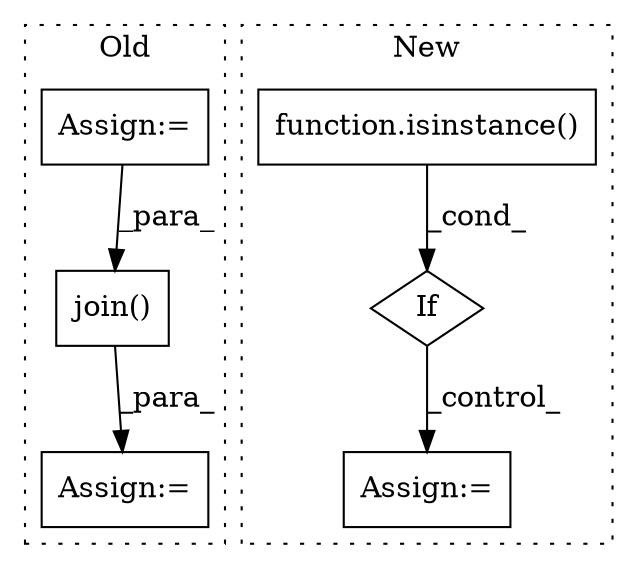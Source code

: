 digraph G {
subgraph cluster0 {
1 [label="join()" a="75" s="589,626" l="9,1" shape="box"];
4 [label="Assign:=" a="68" s="586" l="3" shape="box"];
6 [label="Assign:=" a="68" s="552" l="3" shape="box"];
label = "Old";
style="dotted";
}
subgraph cluster1 {
2 [label="function.isinstance()" a="75" s="892,915" l="11,1" shape="box"];
3 [label="If" a="96" s="889" l="3" shape="diamond"];
5 [label="Assign:=" a="68" s="936" l="3" shape="box"];
label = "New";
style="dotted";
}
1 -> 4 [label="_para_"];
2 -> 3 [label="_cond_"];
3 -> 5 [label="_control_"];
6 -> 1 [label="_para_"];
}